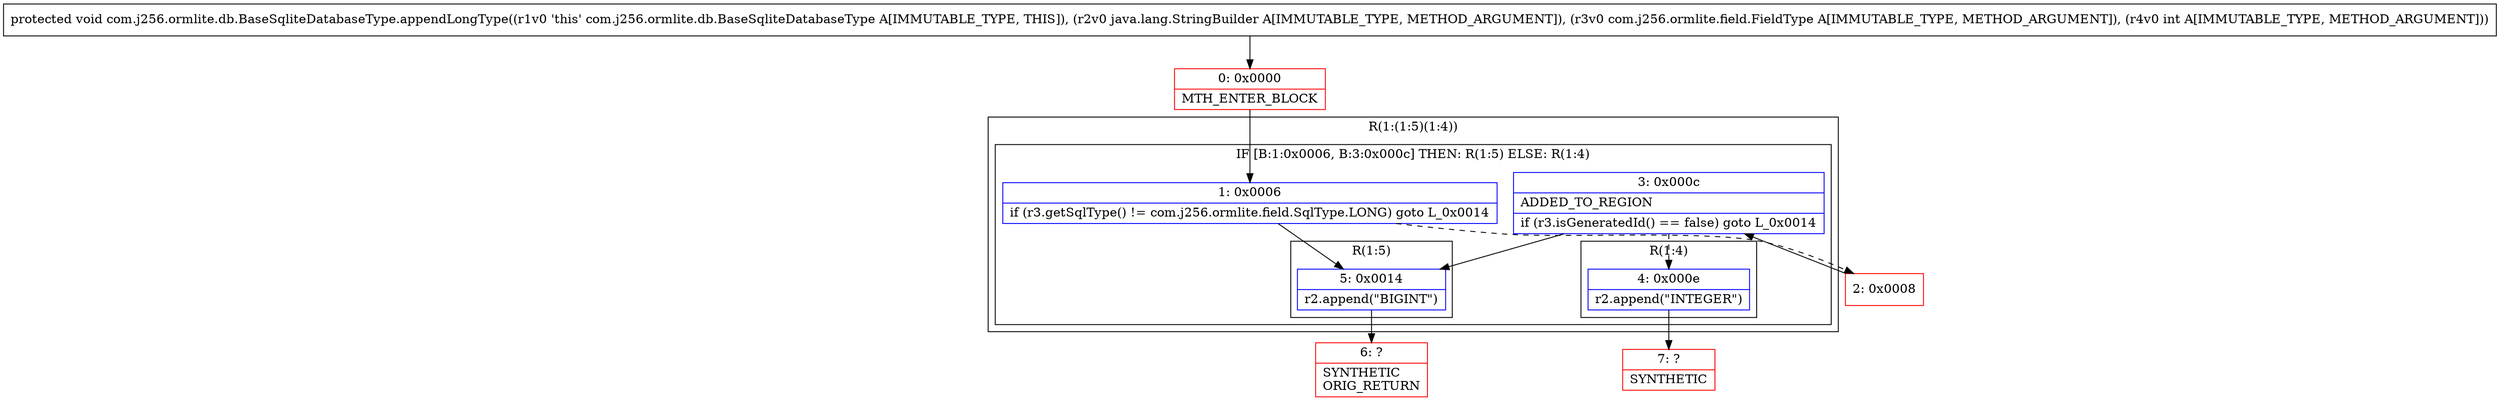 digraph "CFG forcom.j256.ormlite.db.BaseSqliteDatabaseType.appendLongType(Ljava\/lang\/StringBuilder;Lcom\/j256\/ormlite\/field\/FieldType;I)V" {
subgraph cluster_Region_1869161380 {
label = "R(1:(1:5)(1:4))";
node [shape=record,color=blue];
subgraph cluster_IfRegion_206540282 {
label = "IF [B:1:0x0006, B:3:0x000c] THEN: R(1:5) ELSE: R(1:4)";
node [shape=record,color=blue];
Node_1 [shape=record,label="{1\:\ 0x0006|if (r3.getSqlType() != com.j256.ormlite.field.SqlType.LONG) goto L_0x0014\l}"];
Node_3 [shape=record,label="{3\:\ 0x000c|ADDED_TO_REGION\l|if (r3.isGeneratedId() == false) goto L_0x0014\l}"];
subgraph cluster_Region_640264926 {
label = "R(1:5)";
node [shape=record,color=blue];
Node_5 [shape=record,label="{5\:\ 0x0014|r2.append(\"BIGINT\")\l}"];
}
subgraph cluster_Region_1687548441 {
label = "R(1:4)";
node [shape=record,color=blue];
Node_4 [shape=record,label="{4\:\ 0x000e|r2.append(\"INTEGER\")\l}"];
}
}
}
Node_0 [shape=record,color=red,label="{0\:\ 0x0000|MTH_ENTER_BLOCK\l}"];
Node_2 [shape=record,color=red,label="{2\:\ 0x0008}"];
Node_6 [shape=record,color=red,label="{6\:\ ?|SYNTHETIC\lORIG_RETURN\l}"];
Node_7 [shape=record,color=red,label="{7\:\ ?|SYNTHETIC\l}"];
MethodNode[shape=record,label="{protected void com.j256.ormlite.db.BaseSqliteDatabaseType.appendLongType((r1v0 'this' com.j256.ormlite.db.BaseSqliteDatabaseType A[IMMUTABLE_TYPE, THIS]), (r2v0 java.lang.StringBuilder A[IMMUTABLE_TYPE, METHOD_ARGUMENT]), (r3v0 com.j256.ormlite.field.FieldType A[IMMUTABLE_TYPE, METHOD_ARGUMENT]), (r4v0 int A[IMMUTABLE_TYPE, METHOD_ARGUMENT])) }"];
MethodNode -> Node_0;
Node_1 -> Node_2[style=dashed];
Node_1 -> Node_5;
Node_3 -> Node_4[style=dashed];
Node_3 -> Node_5;
Node_5 -> Node_6;
Node_4 -> Node_7;
Node_0 -> Node_1;
Node_2 -> Node_3;
}

